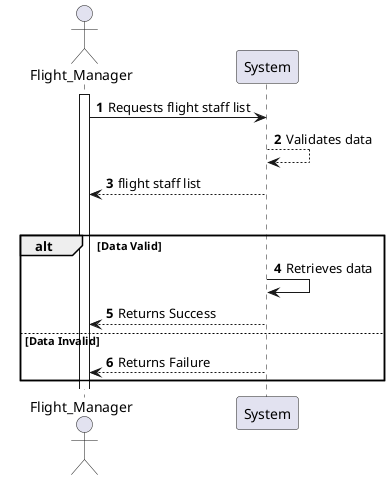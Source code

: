 @startuml
'https://plantuml.com/sequence-diagram

autonumber

Actor "Flight_Manager"
participant "System" as Sys
activate Flight_Manager

Flight_Manager -> Sys: Requests flight staff list
Sys --> Sys: Validates data
Sys --> Flight_Manager: flight staff list

 group "alt" Data Valid
    alt Data Valid
        Sys -> Sys: Retrieves data
        Sys --> Flight_Manager: Returns Success
    else Data Invalid
        Sys --> Flight_Manager: Returns Failure
 end

@enduml